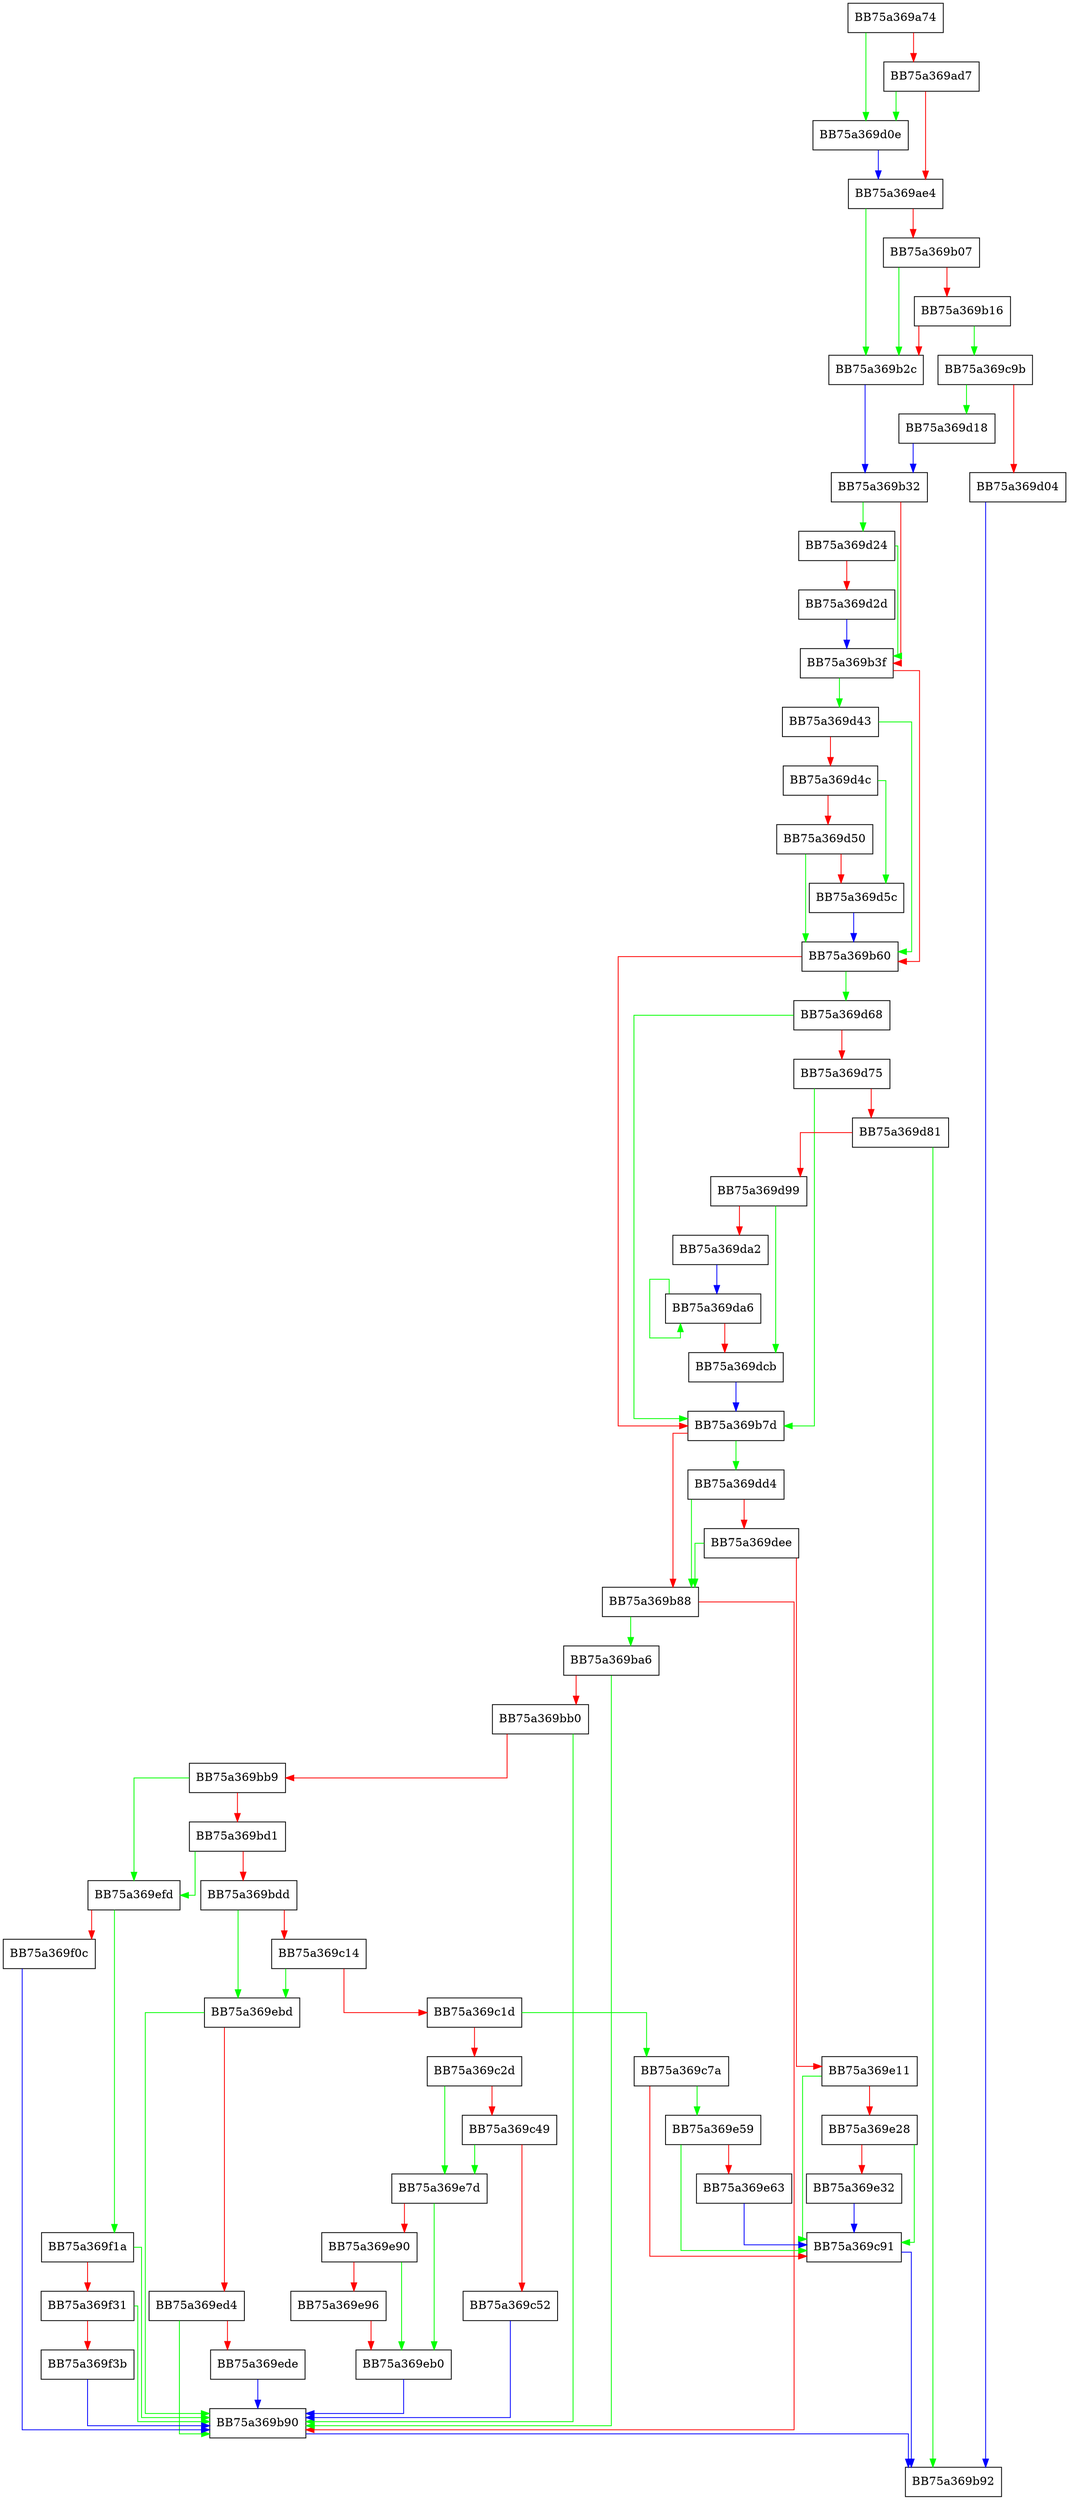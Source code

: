digraph update_res_data {
  node [shape="box"];
  graph [splines=ortho];
  BB75a369a74 -> BB75a369d0e [color="green"];
  BB75a369a74 -> BB75a369ad7 [color="red"];
  BB75a369ad7 -> BB75a369d0e [color="green"];
  BB75a369ad7 -> BB75a369ae4 [color="red"];
  BB75a369ae4 -> BB75a369b2c [color="green"];
  BB75a369ae4 -> BB75a369b07 [color="red"];
  BB75a369b07 -> BB75a369b2c [color="green"];
  BB75a369b07 -> BB75a369b16 [color="red"];
  BB75a369b16 -> BB75a369c9b [color="green"];
  BB75a369b16 -> BB75a369b2c [color="red"];
  BB75a369b2c -> BB75a369b32 [color="blue"];
  BB75a369b32 -> BB75a369d24 [color="green"];
  BB75a369b32 -> BB75a369b3f [color="red"];
  BB75a369b3f -> BB75a369d43 [color="green"];
  BB75a369b3f -> BB75a369b60 [color="red"];
  BB75a369b60 -> BB75a369d68 [color="green"];
  BB75a369b60 -> BB75a369b7d [color="red"];
  BB75a369b7d -> BB75a369dd4 [color="green"];
  BB75a369b7d -> BB75a369b88 [color="red"];
  BB75a369b88 -> BB75a369ba6 [color="green"];
  BB75a369b88 -> BB75a369b90 [color="red"];
  BB75a369b90 -> BB75a369b92 [color="blue"];
  BB75a369ba6 -> BB75a369b90 [color="green"];
  BB75a369ba6 -> BB75a369bb0 [color="red"];
  BB75a369bb0 -> BB75a369b90 [color="green"];
  BB75a369bb0 -> BB75a369bb9 [color="red"];
  BB75a369bb9 -> BB75a369efd [color="green"];
  BB75a369bb9 -> BB75a369bd1 [color="red"];
  BB75a369bd1 -> BB75a369efd [color="green"];
  BB75a369bd1 -> BB75a369bdd [color="red"];
  BB75a369bdd -> BB75a369ebd [color="green"];
  BB75a369bdd -> BB75a369c14 [color="red"];
  BB75a369c14 -> BB75a369ebd [color="green"];
  BB75a369c14 -> BB75a369c1d [color="red"];
  BB75a369c1d -> BB75a369c7a [color="green"];
  BB75a369c1d -> BB75a369c2d [color="red"];
  BB75a369c2d -> BB75a369e7d [color="green"];
  BB75a369c2d -> BB75a369c49 [color="red"];
  BB75a369c49 -> BB75a369e7d [color="green"];
  BB75a369c49 -> BB75a369c52 [color="red"];
  BB75a369c52 -> BB75a369b90 [color="blue"];
  BB75a369c7a -> BB75a369e59 [color="green"];
  BB75a369c7a -> BB75a369c91 [color="red"];
  BB75a369c91 -> BB75a369b92 [color="blue"];
  BB75a369c9b -> BB75a369d18 [color="green"];
  BB75a369c9b -> BB75a369d04 [color="red"];
  BB75a369d04 -> BB75a369b92 [color="blue"];
  BB75a369d0e -> BB75a369ae4 [color="blue"];
  BB75a369d18 -> BB75a369b32 [color="blue"];
  BB75a369d24 -> BB75a369b3f [color="green"];
  BB75a369d24 -> BB75a369d2d [color="red"];
  BB75a369d2d -> BB75a369b3f [color="blue"];
  BB75a369d43 -> BB75a369b60 [color="green"];
  BB75a369d43 -> BB75a369d4c [color="red"];
  BB75a369d4c -> BB75a369d5c [color="green"];
  BB75a369d4c -> BB75a369d50 [color="red"];
  BB75a369d50 -> BB75a369b60 [color="green"];
  BB75a369d50 -> BB75a369d5c [color="red"];
  BB75a369d5c -> BB75a369b60 [color="blue"];
  BB75a369d68 -> BB75a369b7d [color="green"];
  BB75a369d68 -> BB75a369d75 [color="red"];
  BB75a369d75 -> BB75a369b7d [color="green"];
  BB75a369d75 -> BB75a369d81 [color="red"];
  BB75a369d81 -> BB75a369b92 [color="green"];
  BB75a369d81 -> BB75a369d99 [color="red"];
  BB75a369d99 -> BB75a369dcb [color="green"];
  BB75a369d99 -> BB75a369da2 [color="red"];
  BB75a369da2 -> BB75a369da6 [color="blue"];
  BB75a369da6 -> BB75a369da6 [color="green"];
  BB75a369da6 -> BB75a369dcb [color="red"];
  BB75a369dcb -> BB75a369b7d [color="blue"];
  BB75a369dd4 -> BB75a369b88 [color="green"];
  BB75a369dd4 -> BB75a369dee [color="red"];
  BB75a369dee -> BB75a369b88 [color="green"];
  BB75a369dee -> BB75a369e11 [color="red"];
  BB75a369e11 -> BB75a369c91 [color="green"];
  BB75a369e11 -> BB75a369e28 [color="red"];
  BB75a369e28 -> BB75a369c91 [color="green"];
  BB75a369e28 -> BB75a369e32 [color="red"];
  BB75a369e32 -> BB75a369c91 [color="blue"];
  BB75a369e59 -> BB75a369c91 [color="green"];
  BB75a369e59 -> BB75a369e63 [color="red"];
  BB75a369e63 -> BB75a369c91 [color="blue"];
  BB75a369e7d -> BB75a369eb0 [color="green"];
  BB75a369e7d -> BB75a369e90 [color="red"];
  BB75a369e90 -> BB75a369eb0 [color="green"];
  BB75a369e90 -> BB75a369e96 [color="red"];
  BB75a369e96 -> BB75a369eb0 [color="red"];
  BB75a369eb0 -> BB75a369b90 [color="blue"];
  BB75a369ebd -> BB75a369b90 [color="green"];
  BB75a369ebd -> BB75a369ed4 [color="red"];
  BB75a369ed4 -> BB75a369b90 [color="green"];
  BB75a369ed4 -> BB75a369ede [color="red"];
  BB75a369ede -> BB75a369b90 [color="blue"];
  BB75a369efd -> BB75a369f1a [color="green"];
  BB75a369efd -> BB75a369f0c [color="red"];
  BB75a369f0c -> BB75a369b90 [color="blue"];
  BB75a369f1a -> BB75a369b90 [color="green"];
  BB75a369f1a -> BB75a369f31 [color="red"];
  BB75a369f31 -> BB75a369b90 [color="green"];
  BB75a369f31 -> BB75a369f3b [color="red"];
  BB75a369f3b -> BB75a369b90 [color="blue"];
}